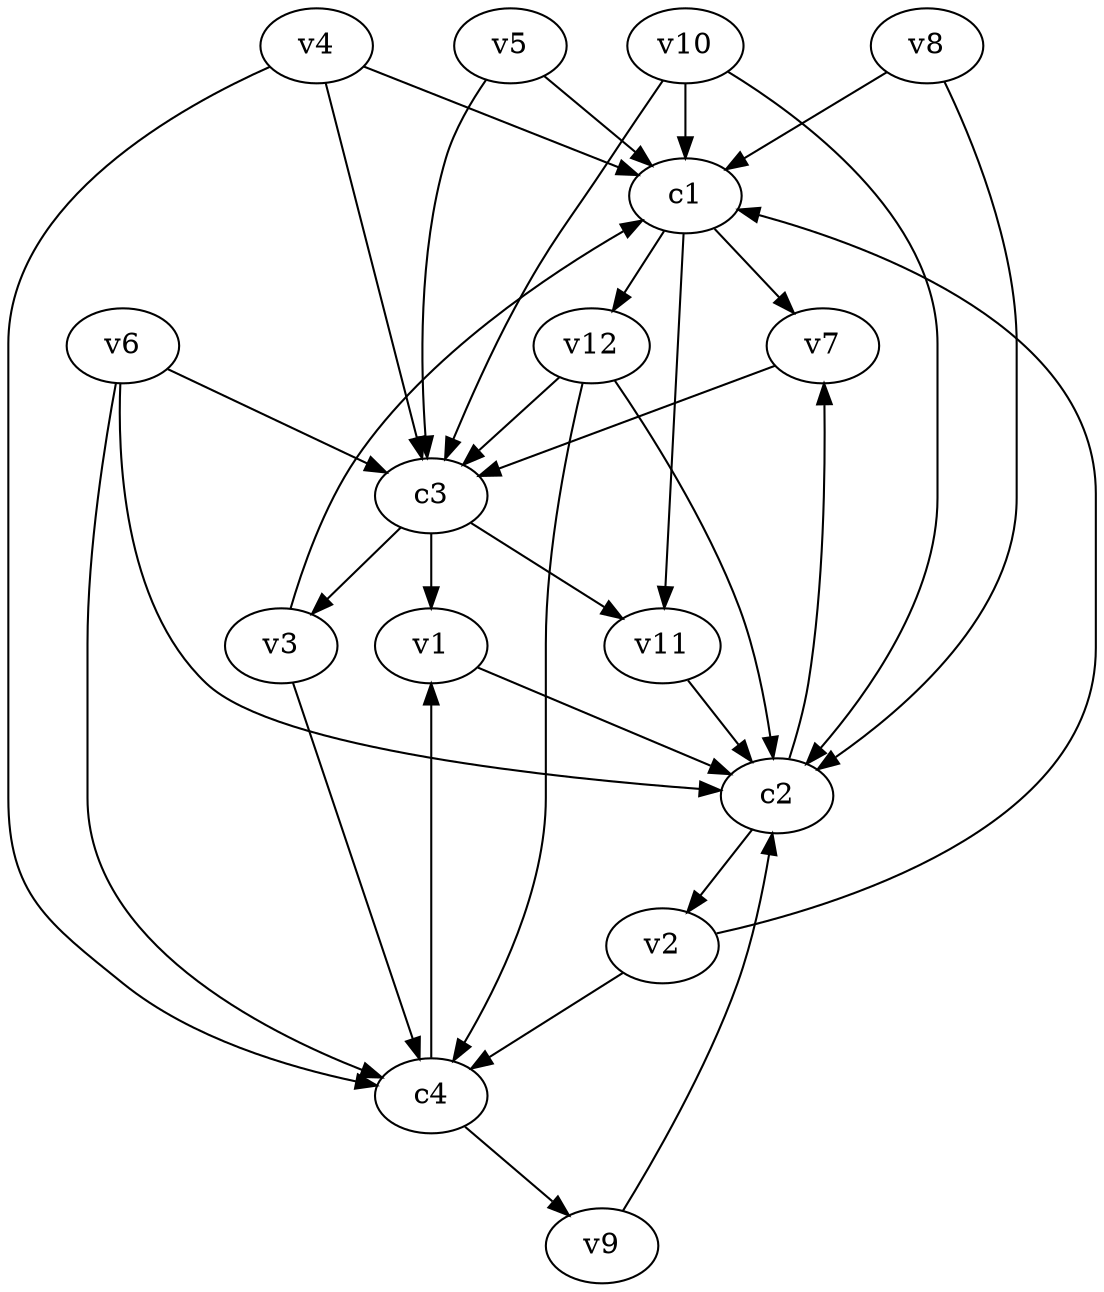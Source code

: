 strict digraph  {
c1;
c2;
c3;
c4;
v1;
v2;
v3;
v4;
v5;
v6;
v7;
v8;
v9;
v10;
v11;
v12;
c1 -> v7  [weight=1];
c1 -> v12  [weight=1];
c1 -> v11  [weight=1];
c2 -> v2  [weight=1];
c2 -> v7  [weight=1];
c3 -> v1  [weight=1];
c3 -> v11  [weight=1];
c3 -> v3  [weight=1];
c4 -> v1  [weight=1];
c4 -> v9  [weight=1];
v1 -> c2  [weight=1];
v2 -> c4  [weight=1];
v2 -> c1  [weight=1];
v3 -> c1  [weight=1];
v3 -> c4  [weight=1];
v4 -> c4  [weight=1];
v4 -> c3  [weight=1];
v4 -> c1  [weight=1];
v5 -> c1  [weight=1];
v5 -> c3  [weight=1];
v6 -> c3  [weight=1];
v6 -> c4  [weight=1];
v6 -> c2  [weight=1];
v7 -> c3  [weight=1];
v8 -> c1  [weight=1];
v8 -> c2  [weight=1];
v9 -> c2  [weight=1];
v10 -> c3  [weight=1];
v10 -> c1  [weight=1];
v10 -> c2  [weight=1];
v11 -> c2  [weight=1];
v12 -> c2  [weight=1];
v12 -> c4  [weight=1];
v12 -> c3  [weight=1];
}
